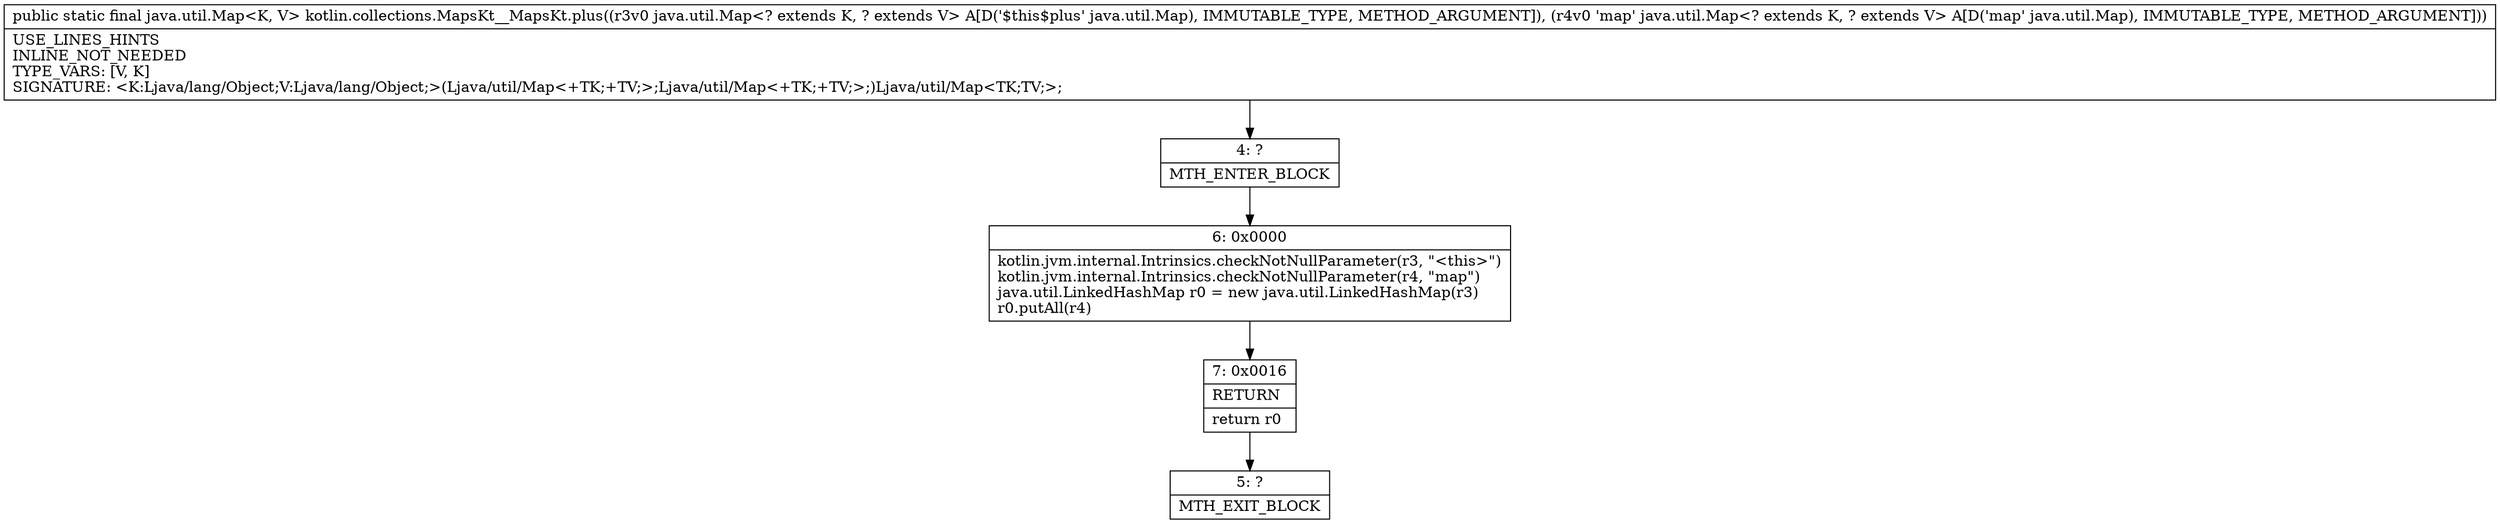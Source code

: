 digraph "CFG forkotlin.collections.MapsKt__MapsKt.plus(Ljava\/util\/Map;Ljava\/util\/Map;)Ljava\/util\/Map;" {
Node_4 [shape=record,label="{4\:\ ?|MTH_ENTER_BLOCK\l}"];
Node_6 [shape=record,label="{6\:\ 0x0000|kotlin.jvm.internal.Intrinsics.checkNotNullParameter(r3, \"\<this\>\")\lkotlin.jvm.internal.Intrinsics.checkNotNullParameter(r4, \"map\")\ljava.util.LinkedHashMap r0 = new java.util.LinkedHashMap(r3)\lr0.putAll(r4)\l}"];
Node_7 [shape=record,label="{7\:\ 0x0016|RETURN\l|return r0\l}"];
Node_5 [shape=record,label="{5\:\ ?|MTH_EXIT_BLOCK\l}"];
MethodNode[shape=record,label="{public static final java.util.Map\<K, V\> kotlin.collections.MapsKt__MapsKt.plus((r3v0 java.util.Map\<? extends K, ? extends V\> A[D('$this$plus' java.util.Map), IMMUTABLE_TYPE, METHOD_ARGUMENT]), (r4v0 'map' java.util.Map\<? extends K, ? extends V\> A[D('map' java.util.Map), IMMUTABLE_TYPE, METHOD_ARGUMENT]))  | USE_LINES_HINTS\lINLINE_NOT_NEEDED\lTYPE_VARS: [V, K]\lSIGNATURE: \<K:Ljava\/lang\/Object;V:Ljava\/lang\/Object;\>(Ljava\/util\/Map\<+TK;+TV;\>;Ljava\/util\/Map\<+TK;+TV;\>;)Ljava\/util\/Map\<TK;TV;\>;\l}"];
MethodNode -> Node_4;Node_4 -> Node_6;
Node_6 -> Node_7;
Node_7 -> Node_5;
}


